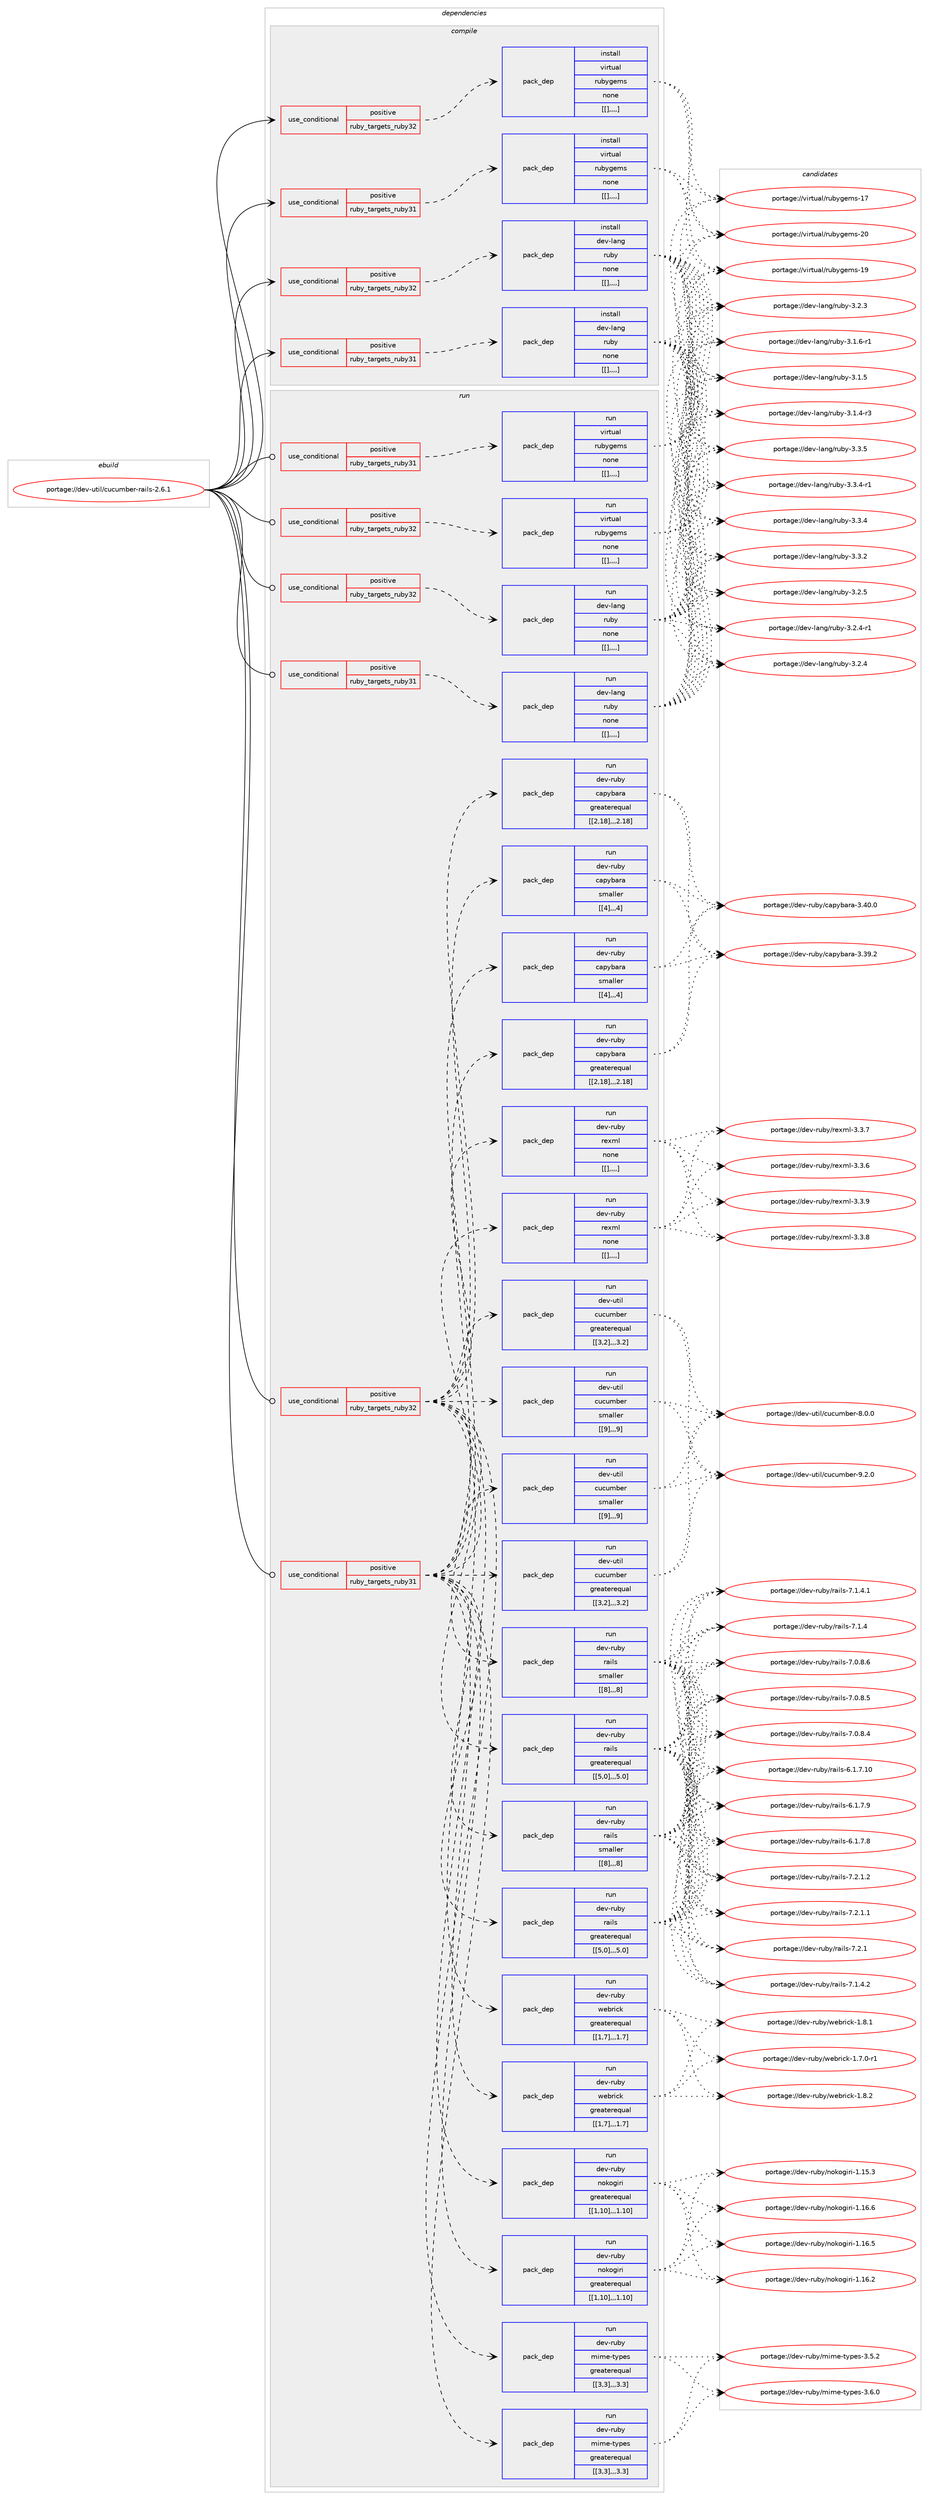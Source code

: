 digraph prolog {

# *************
# Graph options
# *************

newrank=true;
concentrate=true;
compound=true;
graph [rankdir=LR,fontname=Helvetica,fontsize=10,ranksep=1.5];#, ranksep=2.5, nodesep=0.2];
edge  [arrowhead=vee];
node  [fontname=Helvetica,fontsize=10];

# **********
# The ebuild
# **********

subgraph cluster_leftcol {
color=gray;
label=<<i>ebuild</i>>;
id [label="portage://dev-util/cucumber-rails-2.6.1", color=red, width=4, href="../dev-util/cucumber-rails-2.6.1.svg"];
}

# ****************
# The dependencies
# ****************

subgraph cluster_midcol {
color=gray;
label=<<i>dependencies</i>>;
subgraph cluster_compile {
fillcolor="#eeeeee";
style=filled;
label=<<i>compile</i>>;
subgraph cond64695 {
dependency225373 [label=<<TABLE BORDER="0" CELLBORDER="1" CELLSPACING="0" CELLPADDING="4"><TR><TD ROWSPAN="3" CELLPADDING="10">use_conditional</TD></TR><TR><TD>positive</TD></TR><TR><TD>ruby_targets_ruby31</TD></TR></TABLE>>, shape=none, color=red];
subgraph pack159176 {
dependency225376 [label=<<TABLE BORDER="0" CELLBORDER="1" CELLSPACING="0" CELLPADDING="4" WIDTH="220"><TR><TD ROWSPAN="6" CELLPADDING="30">pack_dep</TD></TR><TR><TD WIDTH="110">install</TD></TR><TR><TD>dev-lang</TD></TR><TR><TD>ruby</TD></TR><TR><TD>none</TD></TR><TR><TD>[[],,,,]</TD></TR></TABLE>>, shape=none, color=blue];
}
dependency225373:e -> dependency225376:w [weight=20,style="dashed",arrowhead="vee"];
}
id:e -> dependency225373:w [weight=20,style="solid",arrowhead="vee"];
subgraph cond64734 {
dependency225446 [label=<<TABLE BORDER="0" CELLBORDER="1" CELLSPACING="0" CELLPADDING="4"><TR><TD ROWSPAN="3" CELLPADDING="10">use_conditional</TD></TR><TR><TD>positive</TD></TR><TR><TD>ruby_targets_ruby31</TD></TR></TABLE>>, shape=none, color=red];
subgraph pack159242 {
dependency225522 [label=<<TABLE BORDER="0" CELLBORDER="1" CELLSPACING="0" CELLPADDING="4" WIDTH="220"><TR><TD ROWSPAN="6" CELLPADDING="30">pack_dep</TD></TR><TR><TD WIDTH="110">install</TD></TR><TR><TD>virtual</TD></TR><TR><TD>rubygems</TD></TR><TR><TD>none</TD></TR><TR><TD>[[],,,,]</TD></TR></TABLE>>, shape=none, color=blue];
}
dependency225446:e -> dependency225522:w [weight=20,style="dashed",arrowhead="vee"];
}
id:e -> dependency225446:w [weight=20,style="solid",arrowhead="vee"];
subgraph cond64765 {
dependency225640 [label=<<TABLE BORDER="0" CELLBORDER="1" CELLSPACING="0" CELLPADDING="4"><TR><TD ROWSPAN="3" CELLPADDING="10">use_conditional</TD></TR><TR><TD>positive</TD></TR><TR><TD>ruby_targets_ruby32</TD></TR></TABLE>>, shape=none, color=red];
subgraph pack159336 {
dependency225649 [label=<<TABLE BORDER="0" CELLBORDER="1" CELLSPACING="0" CELLPADDING="4" WIDTH="220"><TR><TD ROWSPAN="6" CELLPADDING="30">pack_dep</TD></TR><TR><TD WIDTH="110">install</TD></TR><TR><TD>dev-lang</TD></TR><TR><TD>ruby</TD></TR><TR><TD>none</TD></TR><TR><TD>[[],,,,]</TD></TR></TABLE>>, shape=none, color=blue];
}
dependency225640:e -> dependency225649:w [weight=20,style="dashed",arrowhead="vee"];
}
id:e -> dependency225640:w [weight=20,style="solid",arrowhead="vee"];
subgraph cond64829 {
dependency225683 [label=<<TABLE BORDER="0" CELLBORDER="1" CELLSPACING="0" CELLPADDING="4"><TR><TD ROWSPAN="3" CELLPADDING="10">use_conditional</TD></TR><TR><TD>positive</TD></TR><TR><TD>ruby_targets_ruby32</TD></TR></TABLE>>, shape=none, color=red];
subgraph pack159369 {
dependency225764 [label=<<TABLE BORDER="0" CELLBORDER="1" CELLSPACING="0" CELLPADDING="4" WIDTH="220"><TR><TD ROWSPAN="6" CELLPADDING="30">pack_dep</TD></TR><TR><TD WIDTH="110">install</TD></TR><TR><TD>virtual</TD></TR><TR><TD>rubygems</TD></TR><TR><TD>none</TD></TR><TR><TD>[[],,,,]</TD></TR></TABLE>>, shape=none, color=blue];
}
dependency225683:e -> dependency225764:w [weight=20,style="dashed",arrowhead="vee"];
}
id:e -> dependency225683:w [weight=20,style="solid",arrowhead="vee"];
}
subgraph cluster_compileandrun {
fillcolor="#eeeeee";
style=filled;
label=<<i>compile and run</i>>;
}
subgraph cluster_run {
fillcolor="#eeeeee";
style=filled;
label=<<i>run</i>>;
subgraph cond64891 {
dependency225866 [label=<<TABLE BORDER="0" CELLBORDER="1" CELLSPACING="0" CELLPADDING="4"><TR><TD ROWSPAN="3" CELLPADDING="10">use_conditional</TD></TR><TR><TD>positive</TD></TR><TR><TD>ruby_targets_ruby31</TD></TR></TABLE>>, shape=none, color=red];
subgraph pack159475 {
dependency225871 [label=<<TABLE BORDER="0" CELLBORDER="1" CELLSPACING="0" CELLPADDING="4" WIDTH="220"><TR><TD ROWSPAN="6" CELLPADDING="30">pack_dep</TD></TR><TR><TD WIDTH="110">run</TD></TR><TR><TD>dev-lang</TD></TR><TR><TD>ruby</TD></TR><TR><TD>none</TD></TR><TR><TD>[[],,,,]</TD></TR></TABLE>>, shape=none, color=blue];
}
dependency225866:e -> dependency225871:w [weight=20,style="dashed",arrowhead="vee"];
}
id:e -> dependency225866:w [weight=20,style="solid",arrowhead="odot"];
subgraph cond64901 {
dependency225877 [label=<<TABLE BORDER="0" CELLBORDER="1" CELLSPACING="0" CELLPADDING="4"><TR><TD ROWSPAN="3" CELLPADDING="10">use_conditional</TD></TR><TR><TD>positive</TD></TR><TR><TD>ruby_targets_ruby31</TD></TR></TABLE>>, shape=none, color=red];
subgraph pack159498 {
dependency225942 [label=<<TABLE BORDER="0" CELLBORDER="1" CELLSPACING="0" CELLPADDING="4" WIDTH="220"><TR><TD ROWSPAN="6" CELLPADDING="30">pack_dep</TD></TR><TR><TD WIDTH="110">run</TD></TR><TR><TD>dev-ruby</TD></TR><TR><TD>capybara</TD></TR><TR><TD>greaterequal</TD></TR><TR><TD>[[2,18],,,2.18]</TD></TR></TABLE>>, shape=none, color=blue];
}
dependency225877:e -> dependency225942:w [weight=20,style="dashed",arrowhead="vee"];
subgraph pack159538 {
dependency225982 [label=<<TABLE BORDER="0" CELLBORDER="1" CELLSPACING="0" CELLPADDING="4" WIDTH="220"><TR><TD ROWSPAN="6" CELLPADDING="30">pack_dep</TD></TR><TR><TD WIDTH="110">run</TD></TR><TR><TD>dev-ruby</TD></TR><TR><TD>capybara</TD></TR><TR><TD>smaller</TD></TR><TR><TD>[[4],,,4]</TD></TR></TABLE>>, shape=none, color=blue];
}
dependency225877:e -> dependency225982:w [weight=20,style="dashed",arrowhead="vee"];
subgraph pack159563 {
dependency226066 [label=<<TABLE BORDER="0" CELLBORDER="1" CELLSPACING="0" CELLPADDING="4" WIDTH="220"><TR><TD ROWSPAN="6" CELLPADDING="30">pack_dep</TD></TR><TR><TD WIDTH="110">run</TD></TR><TR><TD>dev-util</TD></TR><TR><TD>cucumber</TD></TR><TR><TD>greaterequal</TD></TR><TR><TD>[[3,2],,,3.2]</TD></TR></TABLE>>, shape=none, color=blue];
}
dependency225877:e -> dependency226066:w [weight=20,style="dashed",arrowhead="vee"];
subgraph pack159608 {
dependency226096 [label=<<TABLE BORDER="0" CELLBORDER="1" CELLSPACING="0" CELLPADDING="4" WIDTH="220"><TR><TD ROWSPAN="6" CELLPADDING="30">pack_dep</TD></TR><TR><TD WIDTH="110">run</TD></TR><TR><TD>dev-util</TD></TR><TR><TD>cucumber</TD></TR><TR><TD>smaller</TD></TR><TR><TD>[[9],,,9]</TD></TR></TABLE>>, shape=none, color=blue];
}
dependency225877:e -> dependency226096:w [weight=20,style="dashed",arrowhead="vee"];
subgraph pack159638 {
dependency226128 [label=<<TABLE BORDER="0" CELLBORDER="1" CELLSPACING="0" CELLPADDING="4" WIDTH="220"><TR><TD ROWSPAN="6" CELLPADDING="30">pack_dep</TD></TR><TR><TD WIDTH="110">run</TD></TR><TR><TD>dev-ruby</TD></TR><TR><TD>mime-types</TD></TR><TR><TD>greaterequal</TD></TR><TR><TD>[[3,3],,,3.3]</TD></TR></TABLE>>, shape=none, color=blue];
}
dependency225877:e -> dependency226128:w [weight=20,style="dashed",arrowhead="vee"];
subgraph pack159650 {
dependency226145 [label=<<TABLE BORDER="0" CELLBORDER="1" CELLSPACING="0" CELLPADDING="4" WIDTH="220"><TR><TD ROWSPAN="6" CELLPADDING="30">pack_dep</TD></TR><TR><TD WIDTH="110">run</TD></TR><TR><TD>dev-ruby</TD></TR><TR><TD>nokogiri</TD></TR><TR><TD>greaterequal</TD></TR><TR><TD>[[1,10],,,1.10]</TD></TR></TABLE>>, shape=none, color=blue];
}
dependency225877:e -> dependency226145:w [weight=20,style="dashed",arrowhead="vee"];
subgraph pack159665 {
dependency226217 [label=<<TABLE BORDER="0" CELLBORDER="1" CELLSPACING="0" CELLPADDING="4" WIDTH="220"><TR><TD ROWSPAN="6" CELLPADDING="30">pack_dep</TD></TR><TR><TD WIDTH="110">run</TD></TR><TR><TD>dev-ruby</TD></TR><TR><TD>rails</TD></TR><TR><TD>greaterequal</TD></TR><TR><TD>[[5,0],,,5.0]</TD></TR></TABLE>>, shape=none, color=blue];
}
dependency225877:e -> dependency226217:w [weight=20,style="dashed",arrowhead="vee"];
subgraph pack159703 {
dependency226237 [label=<<TABLE BORDER="0" CELLBORDER="1" CELLSPACING="0" CELLPADDING="4" WIDTH="220"><TR><TD ROWSPAN="6" CELLPADDING="30">pack_dep</TD></TR><TR><TD WIDTH="110">run</TD></TR><TR><TD>dev-ruby</TD></TR><TR><TD>rails</TD></TR><TR><TD>smaller</TD></TR><TR><TD>[[8],,,8]</TD></TR></TABLE>>, shape=none, color=blue];
}
dependency225877:e -> dependency226237:w [weight=20,style="dashed",arrowhead="vee"];
subgraph pack159729 {
dependency226277 [label=<<TABLE BORDER="0" CELLBORDER="1" CELLSPACING="0" CELLPADDING="4" WIDTH="220"><TR><TD ROWSPAN="6" CELLPADDING="30">pack_dep</TD></TR><TR><TD WIDTH="110">run</TD></TR><TR><TD>dev-ruby</TD></TR><TR><TD>rexml</TD></TR><TR><TD>none</TD></TR><TR><TD>[[],,,,]</TD></TR></TABLE>>, shape=none, color=blue];
}
dependency225877:e -> dependency226277:w [weight=20,style="dashed",arrowhead="vee"];
subgraph pack159769 {
dependency226358 [label=<<TABLE BORDER="0" CELLBORDER="1" CELLSPACING="0" CELLPADDING="4" WIDTH="220"><TR><TD ROWSPAN="6" CELLPADDING="30">pack_dep</TD></TR><TR><TD WIDTH="110">run</TD></TR><TR><TD>dev-ruby</TD></TR><TR><TD>webrick</TD></TR><TR><TD>greaterequal</TD></TR><TR><TD>[[1,7],,,1.7]</TD></TR></TABLE>>, shape=none, color=blue];
}
dependency225877:e -> dependency226358:w [weight=20,style="dashed",arrowhead="vee"];
}
id:e -> dependency225877:w [weight=20,style="solid",arrowhead="odot"];
subgraph cond65073 {
dependency226397 [label=<<TABLE BORDER="0" CELLBORDER="1" CELLSPACING="0" CELLPADDING="4"><TR><TD ROWSPAN="3" CELLPADDING="10">use_conditional</TD></TR><TR><TD>positive</TD></TR><TR><TD>ruby_targets_ruby31</TD></TR></TABLE>>, shape=none, color=red];
subgraph pack159831 {
dependency226427 [label=<<TABLE BORDER="0" CELLBORDER="1" CELLSPACING="0" CELLPADDING="4" WIDTH="220"><TR><TD ROWSPAN="6" CELLPADDING="30">pack_dep</TD></TR><TR><TD WIDTH="110">run</TD></TR><TR><TD>virtual</TD></TR><TR><TD>rubygems</TD></TR><TR><TD>none</TD></TR><TR><TD>[[],,,,]</TD></TR></TABLE>>, shape=none, color=blue];
}
dependency226397:e -> dependency226427:w [weight=20,style="dashed",arrowhead="vee"];
}
id:e -> dependency226397:w [weight=20,style="solid",arrowhead="odot"];
subgraph cond65099 {
dependency226470 [label=<<TABLE BORDER="0" CELLBORDER="1" CELLSPACING="0" CELLPADDING="4"><TR><TD ROWSPAN="3" CELLPADDING="10">use_conditional</TD></TR><TR><TD>positive</TD></TR><TR><TD>ruby_targets_ruby32</TD></TR></TABLE>>, shape=none, color=red];
subgraph pack159865 {
dependency226472 [label=<<TABLE BORDER="0" CELLBORDER="1" CELLSPACING="0" CELLPADDING="4" WIDTH="220"><TR><TD ROWSPAN="6" CELLPADDING="30">pack_dep</TD></TR><TR><TD WIDTH="110">run</TD></TR><TR><TD>dev-lang</TD></TR><TR><TD>ruby</TD></TR><TR><TD>none</TD></TR><TR><TD>[[],,,,]</TD></TR></TABLE>>, shape=none, color=blue];
}
dependency226470:e -> dependency226472:w [weight=20,style="dashed",arrowhead="vee"];
}
id:e -> dependency226470:w [weight=20,style="solid",arrowhead="odot"];
subgraph cond65131 {
dependency226563 [label=<<TABLE BORDER="0" CELLBORDER="1" CELLSPACING="0" CELLPADDING="4"><TR><TD ROWSPAN="3" CELLPADDING="10">use_conditional</TD></TR><TR><TD>positive</TD></TR><TR><TD>ruby_targets_ruby32</TD></TR></TABLE>>, shape=none, color=red];
subgraph pack159935 {
dependency226591 [label=<<TABLE BORDER="0" CELLBORDER="1" CELLSPACING="0" CELLPADDING="4" WIDTH="220"><TR><TD ROWSPAN="6" CELLPADDING="30">pack_dep</TD></TR><TR><TD WIDTH="110">run</TD></TR><TR><TD>dev-ruby</TD></TR><TR><TD>capybara</TD></TR><TR><TD>greaterequal</TD></TR><TR><TD>[[2,18],,,2.18]</TD></TR></TABLE>>, shape=none, color=blue];
}
dependency226563:e -> dependency226591:w [weight=20,style="dashed",arrowhead="vee"];
subgraph pack159969 {
dependency226639 [label=<<TABLE BORDER="0" CELLBORDER="1" CELLSPACING="0" CELLPADDING="4" WIDTH="220"><TR><TD ROWSPAN="6" CELLPADDING="30">pack_dep</TD></TR><TR><TD WIDTH="110">run</TD></TR><TR><TD>dev-ruby</TD></TR><TR><TD>capybara</TD></TR><TR><TD>smaller</TD></TR><TR><TD>[[4],,,4]</TD></TR></TABLE>>, shape=none, color=blue];
}
dependency226563:e -> dependency226639:w [weight=20,style="dashed",arrowhead="vee"];
subgraph pack160014 {
dependency226706 [label=<<TABLE BORDER="0" CELLBORDER="1" CELLSPACING="0" CELLPADDING="4" WIDTH="220"><TR><TD ROWSPAN="6" CELLPADDING="30">pack_dep</TD></TR><TR><TD WIDTH="110">run</TD></TR><TR><TD>dev-util</TD></TR><TR><TD>cucumber</TD></TR><TR><TD>greaterequal</TD></TR><TR><TD>[[3,2],,,3.2]</TD></TR></TABLE>>, shape=none, color=blue];
}
dependency226563:e -> dependency226706:w [weight=20,style="dashed",arrowhead="vee"];
subgraph pack160059 {
dependency226745 [label=<<TABLE BORDER="0" CELLBORDER="1" CELLSPACING="0" CELLPADDING="4" WIDTH="220"><TR><TD ROWSPAN="6" CELLPADDING="30">pack_dep</TD></TR><TR><TD WIDTH="110">run</TD></TR><TR><TD>dev-util</TD></TR><TR><TD>cucumber</TD></TR><TR><TD>smaller</TD></TR><TR><TD>[[9],,,9]</TD></TR></TABLE>>, shape=none, color=blue];
}
dependency226563:e -> dependency226745:w [weight=20,style="dashed",arrowhead="vee"];
subgraph pack160062 {
dependency226747 [label=<<TABLE BORDER="0" CELLBORDER="1" CELLSPACING="0" CELLPADDING="4" WIDTH="220"><TR><TD ROWSPAN="6" CELLPADDING="30">pack_dep</TD></TR><TR><TD WIDTH="110">run</TD></TR><TR><TD>dev-ruby</TD></TR><TR><TD>mime-types</TD></TR><TR><TD>greaterequal</TD></TR><TR><TD>[[3,3],,,3.3]</TD></TR></TABLE>>, shape=none, color=blue];
}
dependency226563:e -> dependency226747:w [weight=20,style="dashed",arrowhead="vee"];
subgraph pack160064 {
dependency226754 [label=<<TABLE BORDER="0" CELLBORDER="1" CELLSPACING="0" CELLPADDING="4" WIDTH="220"><TR><TD ROWSPAN="6" CELLPADDING="30">pack_dep</TD></TR><TR><TD WIDTH="110">run</TD></TR><TR><TD>dev-ruby</TD></TR><TR><TD>nokogiri</TD></TR><TR><TD>greaterequal</TD></TR><TR><TD>[[1,10],,,1.10]</TD></TR></TABLE>>, shape=none, color=blue];
}
dependency226563:e -> dependency226754:w [weight=20,style="dashed",arrowhead="vee"];
subgraph pack160078 {
dependency226771 [label=<<TABLE BORDER="0" CELLBORDER="1" CELLSPACING="0" CELLPADDING="4" WIDTH="220"><TR><TD ROWSPAN="6" CELLPADDING="30">pack_dep</TD></TR><TR><TD WIDTH="110">run</TD></TR><TR><TD>dev-ruby</TD></TR><TR><TD>rails</TD></TR><TR><TD>greaterequal</TD></TR><TR><TD>[[5,0],,,5.0]</TD></TR></TABLE>>, shape=none, color=blue];
}
dependency226563:e -> dependency226771:w [weight=20,style="dashed",arrowhead="vee"];
subgraph pack160081 {
dependency226810 [label=<<TABLE BORDER="0" CELLBORDER="1" CELLSPACING="0" CELLPADDING="4" WIDTH="220"><TR><TD ROWSPAN="6" CELLPADDING="30">pack_dep</TD></TR><TR><TD WIDTH="110">run</TD></TR><TR><TD>dev-ruby</TD></TR><TR><TD>rails</TD></TR><TR><TD>smaller</TD></TR><TR><TD>[[8],,,8]</TD></TR></TABLE>>, shape=none, color=blue];
}
dependency226563:e -> dependency226810:w [weight=20,style="dashed",arrowhead="vee"];
subgraph pack160143 {
dependency226897 [label=<<TABLE BORDER="0" CELLBORDER="1" CELLSPACING="0" CELLPADDING="4" WIDTH="220"><TR><TD ROWSPAN="6" CELLPADDING="30">pack_dep</TD></TR><TR><TD WIDTH="110">run</TD></TR><TR><TD>dev-ruby</TD></TR><TR><TD>rexml</TD></TR><TR><TD>none</TD></TR><TR><TD>[[],,,,]</TD></TR></TABLE>>, shape=none, color=blue];
}
dependency226563:e -> dependency226897:w [weight=20,style="dashed",arrowhead="vee"];
subgraph pack160158 {
dependency226902 [label=<<TABLE BORDER="0" CELLBORDER="1" CELLSPACING="0" CELLPADDING="4" WIDTH="220"><TR><TD ROWSPAN="6" CELLPADDING="30">pack_dep</TD></TR><TR><TD WIDTH="110">run</TD></TR><TR><TD>dev-ruby</TD></TR><TR><TD>webrick</TD></TR><TR><TD>greaterequal</TD></TR><TR><TD>[[1,7],,,1.7]</TD></TR></TABLE>>, shape=none, color=blue];
}
dependency226563:e -> dependency226902:w [weight=20,style="dashed",arrowhead="vee"];
}
id:e -> dependency226563:w [weight=20,style="solid",arrowhead="odot"];
subgraph cond65247 {
dependency226944 [label=<<TABLE BORDER="0" CELLBORDER="1" CELLSPACING="0" CELLPADDING="4"><TR><TD ROWSPAN="3" CELLPADDING="10">use_conditional</TD></TR><TR><TD>positive</TD></TR><TR><TD>ruby_targets_ruby32</TD></TR></TABLE>>, shape=none, color=red];
subgraph pack160188 {
dependency226947 [label=<<TABLE BORDER="0" CELLBORDER="1" CELLSPACING="0" CELLPADDING="4" WIDTH="220"><TR><TD ROWSPAN="6" CELLPADDING="30">pack_dep</TD></TR><TR><TD WIDTH="110">run</TD></TR><TR><TD>virtual</TD></TR><TR><TD>rubygems</TD></TR><TR><TD>none</TD></TR><TR><TD>[[],,,,]</TD></TR></TABLE>>, shape=none, color=blue];
}
dependency226944:e -> dependency226947:w [weight=20,style="dashed",arrowhead="vee"];
}
id:e -> dependency226944:w [weight=20,style="solid",arrowhead="odot"];
}
}

# **************
# The candidates
# **************

subgraph cluster_choices {
rank=same;
color=gray;
label=<<i>candidates</i>>;

subgraph choice159779 {
color=black;
nodesep=1;
choice10010111845108971101034711411798121455146514653 [label="portage://dev-lang/ruby-3.3.5", color=red, width=4,href="../dev-lang/ruby-3.3.5.svg"];
choice100101118451089711010347114117981214551465146524511449 [label="portage://dev-lang/ruby-3.3.4-r1", color=red, width=4,href="../dev-lang/ruby-3.3.4-r1.svg"];
choice10010111845108971101034711411798121455146514652 [label="portage://dev-lang/ruby-3.3.4", color=red, width=4,href="../dev-lang/ruby-3.3.4.svg"];
choice10010111845108971101034711411798121455146514650 [label="portage://dev-lang/ruby-3.3.2", color=red, width=4,href="../dev-lang/ruby-3.3.2.svg"];
choice10010111845108971101034711411798121455146504653 [label="portage://dev-lang/ruby-3.2.5", color=red, width=4,href="../dev-lang/ruby-3.2.5.svg"];
choice100101118451089711010347114117981214551465046524511449 [label="portage://dev-lang/ruby-3.2.4-r1", color=red, width=4,href="../dev-lang/ruby-3.2.4-r1.svg"];
choice10010111845108971101034711411798121455146504652 [label="portage://dev-lang/ruby-3.2.4", color=red, width=4,href="../dev-lang/ruby-3.2.4.svg"];
choice10010111845108971101034711411798121455146504651 [label="portage://dev-lang/ruby-3.2.3", color=red, width=4,href="../dev-lang/ruby-3.2.3.svg"];
choice100101118451089711010347114117981214551464946544511449 [label="portage://dev-lang/ruby-3.1.6-r1", color=red, width=4,href="../dev-lang/ruby-3.1.6-r1.svg"];
choice10010111845108971101034711411798121455146494653 [label="portage://dev-lang/ruby-3.1.5", color=red, width=4,href="../dev-lang/ruby-3.1.5.svg"];
choice100101118451089711010347114117981214551464946524511451 [label="portage://dev-lang/ruby-3.1.4-r3", color=red, width=4,href="../dev-lang/ruby-3.1.4-r3.svg"];
dependency225376:e -> choice10010111845108971101034711411798121455146514653:w [style=dotted,weight="100"];
dependency225376:e -> choice100101118451089711010347114117981214551465146524511449:w [style=dotted,weight="100"];
dependency225376:e -> choice10010111845108971101034711411798121455146514652:w [style=dotted,weight="100"];
dependency225376:e -> choice10010111845108971101034711411798121455146514650:w [style=dotted,weight="100"];
dependency225376:e -> choice10010111845108971101034711411798121455146504653:w [style=dotted,weight="100"];
dependency225376:e -> choice100101118451089711010347114117981214551465046524511449:w [style=dotted,weight="100"];
dependency225376:e -> choice10010111845108971101034711411798121455146504652:w [style=dotted,weight="100"];
dependency225376:e -> choice10010111845108971101034711411798121455146504651:w [style=dotted,weight="100"];
dependency225376:e -> choice100101118451089711010347114117981214551464946544511449:w [style=dotted,weight="100"];
dependency225376:e -> choice10010111845108971101034711411798121455146494653:w [style=dotted,weight="100"];
dependency225376:e -> choice100101118451089711010347114117981214551464946524511451:w [style=dotted,weight="100"];
}
subgraph choice159811 {
color=black;
nodesep=1;
choice118105114116117971084711411798121103101109115455048 [label="portage://virtual/rubygems-20", color=red, width=4,href="../virtual/rubygems-20.svg"];
choice118105114116117971084711411798121103101109115454957 [label="portage://virtual/rubygems-19", color=red, width=4,href="../virtual/rubygems-19.svg"];
choice118105114116117971084711411798121103101109115454955 [label="portage://virtual/rubygems-17", color=red, width=4,href="../virtual/rubygems-17.svg"];
dependency225522:e -> choice118105114116117971084711411798121103101109115455048:w [style=dotted,weight="100"];
dependency225522:e -> choice118105114116117971084711411798121103101109115454957:w [style=dotted,weight="100"];
dependency225522:e -> choice118105114116117971084711411798121103101109115454955:w [style=dotted,weight="100"];
}
subgraph choice159816 {
color=black;
nodesep=1;
choice10010111845108971101034711411798121455146514653 [label="portage://dev-lang/ruby-3.3.5", color=red, width=4,href="../dev-lang/ruby-3.3.5.svg"];
choice100101118451089711010347114117981214551465146524511449 [label="portage://dev-lang/ruby-3.3.4-r1", color=red, width=4,href="../dev-lang/ruby-3.3.4-r1.svg"];
choice10010111845108971101034711411798121455146514652 [label="portage://dev-lang/ruby-3.3.4", color=red, width=4,href="../dev-lang/ruby-3.3.4.svg"];
choice10010111845108971101034711411798121455146514650 [label="portage://dev-lang/ruby-3.3.2", color=red, width=4,href="../dev-lang/ruby-3.3.2.svg"];
choice10010111845108971101034711411798121455146504653 [label="portage://dev-lang/ruby-3.2.5", color=red, width=4,href="../dev-lang/ruby-3.2.5.svg"];
choice100101118451089711010347114117981214551465046524511449 [label="portage://dev-lang/ruby-3.2.4-r1", color=red, width=4,href="../dev-lang/ruby-3.2.4-r1.svg"];
choice10010111845108971101034711411798121455146504652 [label="portage://dev-lang/ruby-3.2.4", color=red, width=4,href="../dev-lang/ruby-3.2.4.svg"];
choice10010111845108971101034711411798121455146504651 [label="portage://dev-lang/ruby-3.2.3", color=red, width=4,href="../dev-lang/ruby-3.2.3.svg"];
choice100101118451089711010347114117981214551464946544511449 [label="portage://dev-lang/ruby-3.1.6-r1", color=red, width=4,href="../dev-lang/ruby-3.1.6-r1.svg"];
choice10010111845108971101034711411798121455146494653 [label="portage://dev-lang/ruby-3.1.5", color=red, width=4,href="../dev-lang/ruby-3.1.5.svg"];
choice100101118451089711010347114117981214551464946524511451 [label="portage://dev-lang/ruby-3.1.4-r3", color=red, width=4,href="../dev-lang/ruby-3.1.4-r3.svg"];
dependency225649:e -> choice10010111845108971101034711411798121455146514653:w [style=dotted,weight="100"];
dependency225649:e -> choice100101118451089711010347114117981214551465146524511449:w [style=dotted,weight="100"];
dependency225649:e -> choice10010111845108971101034711411798121455146514652:w [style=dotted,weight="100"];
dependency225649:e -> choice10010111845108971101034711411798121455146514650:w [style=dotted,weight="100"];
dependency225649:e -> choice10010111845108971101034711411798121455146504653:w [style=dotted,weight="100"];
dependency225649:e -> choice100101118451089711010347114117981214551465046524511449:w [style=dotted,weight="100"];
dependency225649:e -> choice10010111845108971101034711411798121455146504652:w [style=dotted,weight="100"];
dependency225649:e -> choice10010111845108971101034711411798121455146504651:w [style=dotted,weight="100"];
dependency225649:e -> choice100101118451089711010347114117981214551464946544511449:w [style=dotted,weight="100"];
dependency225649:e -> choice10010111845108971101034711411798121455146494653:w [style=dotted,weight="100"];
dependency225649:e -> choice100101118451089711010347114117981214551464946524511451:w [style=dotted,weight="100"];
}
subgraph choice159853 {
color=black;
nodesep=1;
choice118105114116117971084711411798121103101109115455048 [label="portage://virtual/rubygems-20", color=red, width=4,href="../virtual/rubygems-20.svg"];
choice118105114116117971084711411798121103101109115454957 [label="portage://virtual/rubygems-19", color=red, width=4,href="../virtual/rubygems-19.svg"];
choice118105114116117971084711411798121103101109115454955 [label="portage://virtual/rubygems-17", color=red, width=4,href="../virtual/rubygems-17.svg"];
dependency225764:e -> choice118105114116117971084711411798121103101109115455048:w [style=dotted,weight="100"];
dependency225764:e -> choice118105114116117971084711411798121103101109115454957:w [style=dotted,weight="100"];
dependency225764:e -> choice118105114116117971084711411798121103101109115454955:w [style=dotted,weight="100"];
}
subgraph choice159856 {
color=black;
nodesep=1;
choice10010111845108971101034711411798121455146514653 [label="portage://dev-lang/ruby-3.3.5", color=red, width=4,href="../dev-lang/ruby-3.3.5.svg"];
choice100101118451089711010347114117981214551465146524511449 [label="portage://dev-lang/ruby-3.3.4-r1", color=red, width=4,href="../dev-lang/ruby-3.3.4-r1.svg"];
choice10010111845108971101034711411798121455146514652 [label="portage://dev-lang/ruby-3.3.4", color=red, width=4,href="../dev-lang/ruby-3.3.4.svg"];
choice10010111845108971101034711411798121455146514650 [label="portage://dev-lang/ruby-3.3.2", color=red, width=4,href="../dev-lang/ruby-3.3.2.svg"];
choice10010111845108971101034711411798121455146504653 [label="portage://dev-lang/ruby-3.2.5", color=red, width=4,href="../dev-lang/ruby-3.2.5.svg"];
choice100101118451089711010347114117981214551465046524511449 [label="portage://dev-lang/ruby-3.2.4-r1", color=red, width=4,href="../dev-lang/ruby-3.2.4-r1.svg"];
choice10010111845108971101034711411798121455146504652 [label="portage://dev-lang/ruby-3.2.4", color=red, width=4,href="../dev-lang/ruby-3.2.4.svg"];
choice10010111845108971101034711411798121455146504651 [label="portage://dev-lang/ruby-3.2.3", color=red, width=4,href="../dev-lang/ruby-3.2.3.svg"];
choice100101118451089711010347114117981214551464946544511449 [label="portage://dev-lang/ruby-3.1.6-r1", color=red, width=4,href="../dev-lang/ruby-3.1.6-r1.svg"];
choice10010111845108971101034711411798121455146494653 [label="portage://dev-lang/ruby-3.1.5", color=red, width=4,href="../dev-lang/ruby-3.1.5.svg"];
choice100101118451089711010347114117981214551464946524511451 [label="portage://dev-lang/ruby-3.1.4-r3", color=red, width=4,href="../dev-lang/ruby-3.1.4-r3.svg"];
dependency225871:e -> choice10010111845108971101034711411798121455146514653:w [style=dotted,weight="100"];
dependency225871:e -> choice100101118451089711010347114117981214551465146524511449:w [style=dotted,weight="100"];
dependency225871:e -> choice10010111845108971101034711411798121455146514652:w [style=dotted,weight="100"];
dependency225871:e -> choice10010111845108971101034711411798121455146514650:w [style=dotted,weight="100"];
dependency225871:e -> choice10010111845108971101034711411798121455146504653:w [style=dotted,weight="100"];
dependency225871:e -> choice100101118451089711010347114117981214551465046524511449:w [style=dotted,weight="100"];
dependency225871:e -> choice10010111845108971101034711411798121455146504652:w [style=dotted,weight="100"];
dependency225871:e -> choice10010111845108971101034711411798121455146504651:w [style=dotted,weight="100"];
dependency225871:e -> choice100101118451089711010347114117981214551464946544511449:w [style=dotted,weight="100"];
dependency225871:e -> choice10010111845108971101034711411798121455146494653:w [style=dotted,weight="100"];
dependency225871:e -> choice100101118451089711010347114117981214551464946524511451:w [style=dotted,weight="100"];
}
subgraph choice159877 {
color=black;
nodesep=1;
choice100101118451141179812147999711212198971149745514652484648 [label="portage://dev-ruby/capybara-3.40.0", color=red, width=4,href="../dev-ruby/capybara-3.40.0.svg"];
choice100101118451141179812147999711212198971149745514651574650 [label="portage://dev-ruby/capybara-3.39.2", color=red, width=4,href="../dev-ruby/capybara-3.39.2.svg"];
dependency225942:e -> choice100101118451141179812147999711212198971149745514652484648:w [style=dotted,weight="100"];
dependency225942:e -> choice100101118451141179812147999711212198971149745514651574650:w [style=dotted,weight="100"];
}
subgraph choice159894 {
color=black;
nodesep=1;
choice100101118451141179812147999711212198971149745514652484648 [label="portage://dev-ruby/capybara-3.40.0", color=red, width=4,href="../dev-ruby/capybara-3.40.0.svg"];
choice100101118451141179812147999711212198971149745514651574650 [label="portage://dev-ruby/capybara-3.39.2", color=red, width=4,href="../dev-ruby/capybara-3.39.2.svg"];
dependency225982:e -> choice100101118451141179812147999711212198971149745514652484648:w [style=dotted,weight="100"];
dependency225982:e -> choice100101118451141179812147999711212198971149745514651574650:w [style=dotted,weight="100"];
}
subgraph choice159964 {
color=black;
nodesep=1;
choice1001011184511711610510847991179911710998101114455746504648 [label="portage://dev-util/cucumber-9.2.0", color=red, width=4,href="../dev-util/cucumber-9.2.0.svg"];
choice1001011184511711610510847991179911710998101114455646484648 [label="portage://dev-util/cucumber-8.0.0", color=red, width=4,href="../dev-util/cucumber-8.0.0.svg"];
dependency226066:e -> choice1001011184511711610510847991179911710998101114455746504648:w [style=dotted,weight="100"];
dependency226066:e -> choice1001011184511711610510847991179911710998101114455646484648:w [style=dotted,weight="100"];
}
subgraph choice159967 {
color=black;
nodesep=1;
choice1001011184511711610510847991179911710998101114455746504648 [label="portage://dev-util/cucumber-9.2.0", color=red, width=4,href="../dev-util/cucumber-9.2.0.svg"];
choice1001011184511711610510847991179911710998101114455646484648 [label="portage://dev-util/cucumber-8.0.0", color=red, width=4,href="../dev-util/cucumber-8.0.0.svg"];
dependency226096:e -> choice1001011184511711610510847991179911710998101114455746504648:w [style=dotted,weight="100"];
dependency226096:e -> choice1001011184511711610510847991179911710998101114455646484648:w [style=dotted,weight="100"];
}
subgraph choice159969 {
color=black;
nodesep=1;
choice10010111845114117981214710910510910145116121112101115455146544648 [label="portage://dev-ruby/mime-types-3.6.0", color=red, width=4,href="../dev-ruby/mime-types-3.6.0.svg"];
choice10010111845114117981214710910510910145116121112101115455146534650 [label="portage://dev-ruby/mime-types-3.5.2", color=red, width=4,href="../dev-ruby/mime-types-3.5.2.svg"];
dependency226128:e -> choice10010111845114117981214710910510910145116121112101115455146544648:w [style=dotted,weight="100"];
dependency226128:e -> choice10010111845114117981214710910510910145116121112101115455146534650:w [style=dotted,weight="100"];
}
subgraph choice160001 {
color=black;
nodesep=1;
choice10010111845114117981214711011110711110310511410545494649544654 [label="portage://dev-ruby/nokogiri-1.16.6", color=red, width=4,href="../dev-ruby/nokogiri-1.16.6.svg"];
choice10010111845114117981214711011110711110310511410545494649544653 [label="portage://dev-ruby/nokogiri-1.16.5", color=red, width=4,href="../dev-ruby/nokogiri-1.16.5.svg"];
choice10010111845114117981214711011110711110310511410545494649544650 [label="portage://dev-ruby/nokogiri-1.16.2", color=red, width=4,href="../dev-ruby/nokogiri-1.16.2.svg"];
choice10010111845114117981214711011110711110310511410545494649534651 [label="portage://dev-ruby/nokogiri-1.15.3", color=red, width=4,href="../dev-ruby/nokogiri-1.15.3.svg"];
dependency226145:e -> choice10010111845114117981214711011110711110310511410545494649544654:w [style=dotted,weight="100"];
dependency226145:e -> choice10010111845114117981214711011110711110310511410545494649544653:w [style=dotted,weight="100"];
dependency226145:e -> choice10010111845114117981214711011110711110310511410545494649544650:w [style=dotted,weight="100"];
dependency226145:e -> choice10010111845114117981214711011110711110310511410545494649534651:w [style=dotted,weight="100"];
}
subgraph choice160046 {
color=black;
nodesep=1;
choice100101118451141179812147114971051081154555465046494650 [label="portage://dev-ruby/rails-7.2.1.2", color=red, width=4,href="../dev-ruby/rails-7.2.1.2.svg"];
choice100101118451141179812147114971051081154555465046494649 [label="portage://dev-ruby/rails-7.2.1.1", color=red, width=4,href="../dev-ruby/rails-7.2.1.1.svg"];
choice10010111845114117981214711497105108115455546504649 [label="portage://dev-ruby/rails-7.2.1", color=red, width=4,href="../dev-ruby/rails-7.2.1.svg"];
choice100101118451141179812147114971051081154555464946524650 [label="portage://dev-ruby/rails-7.1.4.2", color=red, width=4,href="../dev-ruby/rails-7.1.4.2.svg"];
choice100101118451141179812147114971051081154555464946524649 [label="portage://dev-ruby/rails-7.1.4.1", color=red, width=4,href="../dev-ruby/rails-7.1.4.1.svg"];
choice10010111845114117981214711497105108115455546494652 [label="portage://dev-ruby/rails-7.1.4", color=red, width=4,href="../dev-ruby/rails-7.1.4.svg"];
choice100101118451141179812147114971051081154555464846564654 [label="portage://dev-ruby/rails-7.0.8.6", color=red, width=4,href="../dev-ruby/rails-7.0.8.6.svg"];
choice100101118451141179812147114971051081154555464846564653 [label="portage://dev-ruby/rails-7.0.8.5", color=red, width=4,href="../dev-ruby/rails-7.0.8.5.svg"];
choice100101118451141179812147114971051081154555464846564652 [label="portage://dev-ruby/rails-7.0.8.4", color=red, width=4,href="../dev-ruby/rails-7.0.8.4.svg"];
choice10010111845114117981214711497105108115455446494655464948 [label="portage://dev-ruby/rails-6.1.7.10", color=red, width=4,href="../dev-ruby/rails-6.1.7.10.svg"];
choice100101118451141179812147114971051081154554464946554657 [label="portage://dev-ruby/rails-6.1.7.9", color=red, width=4,href="../dev-ruby/rails-6.1.7.9.svg"];
choice100101118451141179812147114971051081154554464946554656 [label="portage://dev-ruby/rails-6.1.7.8", color=red, width=4,href="../dev-ruby/rails-6.1.7.8.svg"];
dependency226217:e -> choice100101118451141179812147114971051081154555465046494650:w [style=dotted,weight="100"];
dependency226217:e -> choice100101118451141179812147114971051081154555465046494649:w [style=dotted,weight="100"];
dependency226217:e -> choice10010111845114117981214711497105108115455546504649:w [style=dotted,weight="100"];
dependency226217:e -> choice100101118451141179812147114971051081154555464946524650:w [style=dotted,weight="100"];
dependency226217:e -> choice100101118451141179812147114971051081154555464946524649:w [style=dotted,weight="100"];
dependency226217:e -> choice10010111845114117981214711497105108115455546494652:w [style=dotted,weight="100"];
dependency226217:e -> choice100101118451141179812147114971051081154555464846564654:w [style=dotted,weight="100"];
dependency226217:e -> choice100101118451141179812147114971051081154555464846564653:w [style=dotted,weight="100"];
dependency226217:e -> choice100101118451141179812147114971051081154555464846564652:w [style=dotted,weight="100"];
dependency226217:e -> choice10010111845114117981214711497105108115455446494655464948:w [style=dotted,weight="100"];
dependency226217:e -> choice100101118451141179812147114971051081154554464946554657:w [style=dotted,weight="100"];
dependency226217:e -> choice100101118451141179812147114971051081154554464946554656:w [style=dotted,weight="100"];
}
subgraph choice160090 {
color=black;
nodesep=1;
choice100101118451141179812147114971051081154555465046494650 [label="portage://dev-ruby/rails-7.2.1.2", color=red, width=4,href="../dev-ruby/rails-7.2.1.2.svg"];
choice100101118451141179812147114971051081154555465046494649 [label="portage://dev-ruby/rails-7.2.1.1", color=red, width=4,href="../dev-ruby/rails-7.2.1.1.svg"];
choice10010111845114117981214711497105108115455546504649 [label="portage://dev-ruby/rails-7.2.1", color=red, width=4,href="../dev-ruby/rails-7.2.1.svg"];
choice100101118451141179812147114971051081154555464946524650 [label="portage://dev-ruby/rails-7.1.4.2", color=red, width=4,href="../dev-ruby/rails-7.1.4.2.svg"];
choice100101118451141179812147114971051081154555464946524649 [label="portage://dev-ruby/rails-7.1.4.1", color=red, width=4,href="../dev-ruby/rails-7.1.4.1.svg"];
choice10010111845114117981214711497105108115455546494652 [label="portage://dev-ruby/rails-7.1.4", color=red, width=4,href="../dev-ruby/rails-7.1.4.svg"];
choice100101118451141179812147114971051081154555464846564654 [label="portage://dev-ruby/rails-7.0.8.6", color=red, width=4,href="../dev-ruby/rails-7.0.8.6.svg"];
choice100101118451141179812147114971051081154555464846564653 [label="portage://dev-ruby/rails-7.0.8.5", color=red, width=4,href="../dev-ruby/rails-7.0.8.5.svg"];
choice100101118451141179812147114971051081154555464846564652 [label="portage://dev-ruby/rails-7.0.8.4", color=red, width=4,href="../dev-ruby/rails-7.0.8.4.svg"];
choice10010111845114117981214711497105108115455446494655464948 [label="portage://dev-ruby/rails-6.1.7.10", color=red, width=4,href="../dev-ruby/rails-6.1.7.10.svg"];
choice100101118451141179812147114971051081154554464946554657 [label="portage://dev-ruby/rails-6.1.7.9", color=red, width=4,href="../dev-ruby/rails-6.1.7.9.svg"];
choice100101118451141179812147114971051081154554464946554656 [label="portage://dev-ruby/rails-6.1.7.8", color=red, width=4,href="../dev-ruby/rails-6.1.7.8.svg"];
dependency226237:e -> choice100101118451141179812147114971051081154555465046494650:w [style=dotted,weight="100"];
dependency226237:e -> choice100101118451141179812147114971051081154555465046494649:w [style=dotted,weight="100"];
dependency226237:e -> choice10010111845114117981214711497105108115455546504649:w [style=dotted,weight="100"];
dependency226237:e -> choice100101118451141179812147114971051081154555464946524650:w [style=dotted,weight="100"];
dependency226237:e -> choice100101118451141179812147114971051081154555464946524649:w [style=dotted,weight="100"];
dependency226237:e -> choice10010111845114117981214711497105108115455546494652:w [style=dotted,weight="100"];
dependency226237:e -> choice100101118451141179812147114971051081154555464846564654:w [style=dotted,weight="100"];
dependency226237:e -> choice100101118451141179812147114971051081154555464846564653:w [style=dotted,weight="100"];
dependency226237:e -> choice100101118451141179812147114971051081154555464846564652:w [style=dotted,weight="100"];
dependency226237:e -> choice10010111845114117981214711497105108115455446494655464948:w [style=dotted,weight="100"];
dependency226237:e -> choice100101118451141179812147114971051081154554464946554657:w [style=dotted,weight="100"];
dependency226237:e -> choice100101118451141179812147114971051081154554464946554656:w [style=dotted,weight="100"];
}
subgraph choice160094 {
color=black;
nodesep=1;
choice100101118451141179812147114101120109108455146514657 [label="portage://dev-ruby/rexml-3.3.9", color=red, width=4,href="../dev-ruby/rexml-3.3.9.svg"];
choice100101118451141179812147114101120109108455146514656 [label="portage://dev-ruby/rexml-3.3.8", color=red, width=4,href="../dev-ruby/rexml-3.3.8.svg"];
choice100101118451141179812147114101120109108455146514655 [label="portage://dev-ruby/rexml-3.3.7", color=red, width=4,href="../dev-ruby/rexml-3.3.7.svg"];
choice100101118451141179812147114101120109108455146514654 [label="portage://dev-ruby/rexml-3.3.6", color=red, width=4,href="../dev-ruby/rexml-3.3.6.svg"];
dependency226277:e -> choice100101118451141179812147114101120109108455146514657:w [style=dotted,weight="100"];
dependency226277:e -> choice100101118451141179812147114101120109108455146514656:w [style=dotted,weight="100"];
dependency226277:e -> choice100101118451141179812147114101120109108455146514655:w [style=dotted,weight="100"];
dependency226277:e -> choice100101118451141179812147114101120109108455146514654:w [style=dotted,weight="100"];
}
subgraph choice160096 {
color=black;
nodesep=1;
choice1001011184511411798121471191019811410599107454946564650 [label="portage://dev-ruby/webrick-1.8.2", color=red, width=4,href="../dev-ruby/webrick-1.8.2.svg"];
choice1001011184511411798121471191019811410599107454946564649 [label="portage://dev-ruby/webrick-1.8.1", color=red, width=4,href="../dev-ruby/webrick-1.8.1.svg"];
choice10010111845114117981214711910198114105991074549465546484511449 [label="portage://dev-ruby/webrick-1.7.0-r1", color=red, width=4,href="../dev-ruby/webrick-1.7.0-r1.svg"];
dependency226358:e -> choice1001011184511411798121471191019811410599107454946564650:w [style=dotted,weight="100"];
dependency226358:e -> choice1001011184511411798121471191019811410599107454946564649:w [style=dotted,weight="100"];
dependency226358:e -> choice10010111845114117981214711910198114105991074549465546484511449:w [style=dotted,weight="100"];
}
subgraph choice160097 {
color=black;
nodesep=1;
choice118105114116117971084711411798121103101109115455048 [label="portage://virtual/rubygems-20", color=red, width=4,href="../virtual/rubygems-20.svg"];
choice118105114116117971084711411798121103101109115454957 [label="portage://virtual/rubygems-19", color=red, width=4,href="../virtual/rubygems-19.svg"];
choice118105114116117971084711411798121103101109115454955 [label="portage://virtual/rubygems-17", color=red, width=4,href="../virtual/rubygems-17.svg"];
dependency226427:e -> choice118105114116117971084711411798121103101109115455048:w [style=dotted,weight="100"];
dependency226427:e -> choice118105114116117971084711411798121103101109115454957:w [style=dotted,weight="100"];
dependency226427:e -> choice118105114116117971084711411798121103101109115454955:w [style=dotted,weight="100"];
}
subgraph choice160118 {
color=black;
nodesep=1;
choice10010111845108971101034711411798121455146514653 [label="portage://dev-lang/ruby-3.3.5", color=red, width=4,href="../dev-lang/ruby-3.3.5.svg"];
choice100101118451089711010347114117981214551465146524511449 [label="portage://dev-lang/ruby-3.3.4-r1", color=red, width=4,href="../dev-lang/ruby-3.3.4-r1.svg"];
choice10010111845108971101034711411798121455146514652 [label="portage://dev-lang/ruby-3.3.4", color=red, width=4,href="../dev-lang/ruby-3.3.4.svg"];
choice10010111845108971101034711411798121455146514650 [label="portage://dev-lang/ruby-3.3.2", color=red, width=4,href="../dev-lang/ruby-3.3.2.svg"];
choice10010111845108971101034711411798121455146504653 [label="portage://dev-lang/ruby-3.2.5", color=red, width=4,href="../dev-lang/ruby-3.2.5.svg"];
choice100101118451089711010347114117981214551465046524511449 [label="portage://dev-lang/ruby-3.2.4-r1", color=red, width=4,href="../dev-lang/ruby-3.2.4-r1.svg"];
choice10010111845108971101034711411798121455146504652 [label="portage://dev-lang/ruby-3.2.4", color=red, width=4,href="../dev-lang/ruby-3.2.4.svg"];
choice10010111845108971101034711411798121455146504651 [label="portage://dev-lang/ruby-3.2.3", color=red, width=4,href="../dev-lang/ruby-3.2.3.svg"];
choice100101118451089711010347114117981214551464946544511449 [label="portage://dev-lang/ruby-3.1.6-r1", color=red, width=4,href="../dev-lang/ruby-3.1.6-r1.svg"];
choice10010111845108971101034711411798121455146494653 [label="portage://dev-lang/ruby-3.1.5", color=red, width=4,href="../dev-lang/ruby-3.1.5.svg"];
choice100101118451089711010347114117981214551464946524511451 [label="portage://dev-lang/ruby-3.1.4-r3", color=red, width=4,href="../dev-lang/ruby-3.1.4-r3.svg"];
dependency226472:e -> choice10010111845108971101034711411798121455146514653:w [style=dotted,weight="100"];
dependency226472:e -> choice100101118451089711010347114117981214551465146524511449:w [style=dotted,weight="100"];
dependency226472:e -> choice10010111845108971101034711411798121455146514652:w [style=dotted,weight="100"];
dependency226472:e -> choice10010111845108971101034711411798121455146514650:w [style=dotted,weight="100"];
dependency226472:e -> choice10010111845108971101034711411798121455146504653:w [style=dotted,weight="100"];
dependency226472:e -> choice100101118451089711010347114117981214551465046524511449:w [style=dotted,weight="100"];
dependency226472:e -> choice10010111845108971101034711411798121455146504652:w [style=dotted,weight="100"];
dependency226472:e -> choice10010111845108971101034711411798121455146504651:w [style=dotted,weight="100"];
dependency226472:e -> choice100101118451089711010347114117981214551464946544511449:w [style=dotted,weight="100"];
dependency226472:e -> choice10010111845108971101034711411798121455146494653:w [style=dotted,weight="100"];
dependency226472:e -> choice100101118451089711010347114117981214551464946524511451:w [style=dotted,weight="100"];
}
subgraph choice160121 {
color=black;
nodesep=1;
choice100101118451141179812147999711212198971149745514652484648 [label="portage://dev-ruby/capybara-3.40.0", color=red, width=4,href="../dev-ruby/capybara-3.40.0.svg"];
choice100101118451141179812147999711212198971149745514651574650 [label="portage://dev-ruby/capybara-3.39.2", color=red, width=4,href="../dev-ruby/capybara-3.39.2.svg"];
dependency226591:e -> choice100101118451141179812147999711212198971149745514652484648:w [style=dotted,weight="100"];
dependency226591:e -> choice100101118451141179812147999711212198971149745514651574650:w [style=dotted,weight="100"];
}
subgraph choice160150 {
color=black;
nodesep=1;
choice100101118451141179812147999711212198971149745514652484648 [label="portage://dev-ruby/capybara-3.40.0", color=red, width=4,href="../dev-ruby/capybara-3.40.0.svg"];
choice100101118451141179812147999711212198971149745514651574650 [label="portage://dev-ruby/capybara-3.39.2", color=red, width=4,href="../dev-ruby/capybara-3.39.2.svg"];
dependency226639:e -> choice100101118451141179812147999711212198971149745514652484648:w [style=dotted,weight="100"];
dependency226639:e -> choice100101118451141179812147999711212198971149745514651574650:w [style=dotted,weight="100"];
}
subgraph choice160161 {
color=black;
nodesep=1;
choice1001011184511711610510847991179911710998101114455746504648 [label="portage://dev-util/cucumber-9.2.0", color=red, width=4,href="../dev-util/cucumber-9.2.0.svg"];
choice1001011184511711610510847991179911710998101114455646484648 [label="portage://dev-util/cucumber-8.0.0", color=red, width=4,href="../dev-util/cucumber-8.0.0.svg"];
dependency226706:e -> choice1001011184511711610510847991179911710998101114455746504648:w [style=dotted,weight="100"];
dependency226706:e -> choice1001011184511711610510847991179911710998101114455646484648:w [style=dotted,weight="100"];
}
subgraph choice160164 {
color=black;
nodesep=1;
choice1001011184511711610510847991179911710998101114455746504648 [label="portage://dev-util/cucumber-9.2.0", color=red, width=4,href="../dev-util/cucumber-9.2.0.svg"];
choice1001011184511711610510847991179911710998101114455646484648 [label="portage://dev-util/cucumber-8.0.0", color=red, width=4,href="../dev-util/cucumber-8.0.0.svg"];
dependency226745:e -> choice1001011184511711610510847991179911710998101114455746504648:w [style=dotted,weight="100"];
dependency226745:e -> choice1001011184511711610510847991179911710998101114455646484648:w [style=dotted,weight="100"];
}
subgraph choice160165 {
color=black;
nodesep=1;
choice10010111845114117981214710910510910145116121112101115455146544648 [label="portage://dev-ruby/mime-types-3.6.0", color=red, width=4,href="../dev-ruby/mime-types-3.6.0.svg"];
choice10010111845114117981214710910510910145116121112101115455146534650 [label="portage://dev-ruby/mime-types-3.5.2", color=red, width=4,href="../dev-ruby/mime-types-3.5.2.svg"];
dependency226747:e -> choice10010111845114117981214710910510910145116121112101115455146544648:w [style=dotted,weight="100"];
dependency226747:e -> choice10010111845114117981214710910510910145116121112101115455146534650:w [style=dotted,weight="100"];
}
subgraph choice160192 {
color=black;
nodesep=1;
choice10010111845114117981214711011110711110310511410545494649544654 [label="portage://dev-ruby/nokogiri-1.16.6", color=red, width=4,href="../dev-ruby/nokogiri-1.16.6.svg"];
choice10010111845114117981214711011110711110310511410545494649544653 [label="portage://dev-ruby/nokogiri-1.16.5", color=red, width=4,href="../dev-ruby/nokogiri-1.16.5.svg"];
choice10010111845114117981214711011110711110310511410545494649544650 [label="portage://dev-ruby/nokogiri-1.16.2", color=red, width=4,href="../dev-ruby/nokogiri-1.16.2.svg"];
choice10010111845114117981214711011110711110310511410545494649534651 [label="portage://dev-ruby/nokogiri-1.15.3", color=red, width=4,href="../dev-ruby/nokogiri-1.15.3.svg"];
dependency226754:e -> choice10010111845114117981214711011110711110310511410545494649544654:w [style=dotted,weight="100"];
dependency226754:e -> choice10010111845114117981214711011110711110310511410545494649544653:w [style=dotted,weight="100"];
dependency226754:e -> choice10010111845114117981214711011110711110310511410545494649544650:w [style=dotted,weight="100"];
dependency226754:e -> choice10010111845114117981214711011110711110310511410545494649534651:w [style=dotted,weight="100"];
}
subgraph choice160218 {
color=black;
nodesep=1;
choice100101118451141179812147114971051081154555465046494650 [label="portage://dev-ruby/rails-7.2.1.2", color=red, width=4,href="../dev-ruby/rails-7.2.1.2.svg"];
choice100101118451141179812147114971051081154555465046494649 [label="portage://dev-ruby/rails-7.2.1.1", color=red, width=4,href="../dev-ruby/rails-7.2.1.1.svg"];
choice10010111845114117981214711497105108115455546504649 [label="portage://dev-ruby/rails-7.2.1", color=red, width=4,href="../dev-ruby/rails-7.2.1.svg"];
choice100101118451141179812147114971051081154555464946524650 [label="portage://dev-ruby/rails-7.1.4.2", color=red, width=4,href="../dev-ruby/rails-7.1.4.2.svg"];
choice100101118451141179812147114971051081154555464946524649 [label="portage://dev-ruby/rails-7.1.4.1", color=red, width=4,href="../dev-ruby/rails-7.1.4.1.svg"];
choice10010111845114117981214711497105108115455546494652 [label="portage://dev-ruby/rails-7.1.4", color=red, width=4,href="../dev-ruby/rails-7.1.4.svg"];
choice100101118451141179812147114971051081154555464846564654 [label="portage://dev-ruby/rails-7.0.8.6", color=red, width=4,href="../dev-ruby/rails-7.0.8.6.svg"];
choice100101118451141179812147114971051081154555464846564653 [label="portage://dev-ruby/rails-7.0.8.5", color=red, width=4,href="../dev-ruby/rails-7.0.8.5.svg"];
choice100101118451141179812147114971051081154555464846564652 [label="portage://dev-ruby/rails-7.0.8.4", color=red, width=4,href="../dev-ruby/rails-7.0.8.4.svg"];
choice10010111845114117981214711497105108115455446494655464948 [label="portage://dev-ruby/rails-6.1.7.10", color=red, width=4,href="../dev-ruby/rails-6.1.7.10.svg"];
choice100101118451141179812147114971051081154554464946554657 [label="portage://dev-ruby/rails-6.1.7.9", color=red, width=4,href="../dev-ruby/rails-6.1.7.9.svg"];
choice100101118451141179812147114971051081154554464946554656 [label="portage://dev-ruby/rails-6.1.7.8", color=red, width=4,href="../dev-ruby/rails-6.1.7.8.svg"];
dependency226771:e -> choice100101118451141179812147114971051081154555465046494650:w [style=dotted,weight="100"];
dependency226771:e -> choice100101118451141179812147114971051081154555465046494649:w [style=dotted,weight="100"];
dependency226771:e -> choice10010111845114117981214711497105108115455546504649:w [style=dotted,weight="100"];
dependency226771:e -> choice100101118451141179812147114971051081154555464946524650:w [style=dotted,weight="100"];
dependency226771:e -> choice100101118451141179812147114971051081154555464946524649:w [style=dotted,weight="100"];
dependency226771:e -> choice10010111845114117981214711497105108115455546494652:w [style=dotted,weight="100"];
dependency226771:e -> choice100101118451141179812147114971051081154555464846564654:w [style=dotted,weight="100"];
dependency226771:e -> choice100101118451141179812147114971051081154555464846564653:w [style=dotted,weight="100"];
dependency226771:e -> choice100101118451141179812147114971051081154555464846564652:w [style=dotted,weight="100"];
dependency226771:e -> choice10010111845114117981214711497105108115455446494655464948:w [style=dotted,weight="100"];
dependency226771:e -> choice100101118451141179812147114971051081154554464946554657:w [style=dotted,weight="100"];
dependency226771:e -> choice100101118451141179812147114971051081154554464946554656:w [style=dotted,weight="100"];
}
subgraph choice160255 {
color=black;
nodesep=1;
choice100101118451141179812147114971051081154555465046494650 [label="portage://dev-ruby/rails-7.2.1.2", color=red, width=4,href="../dev-ruby/rails-7.2.1.2.svg"];
choice100101118451141179812147114971051081154555465046494649 [label="portage://dev-ruby/rails-7.2.1.1", color=red, width=4,href="../dev-ruby/rails-7.2.1.1.svg"];
choice10010111845114117981214711497105108115455546504649 [label="portage://dev-ruby/rails-7.2.1", color=red, width=4,href="../dev-ruby/rails-7.2.1.svg"];
choice100101118451141179812147114971051081154555464946524650 [label="portage://dev-ruby/rails-7.1.4.2", color=red, width=4,href="../dev-ruby/rails-7.1.4.2.svg"];
choice100101118451141179812147114971051081154555464946524649 [label="portage://dev-ruby/rails-7.1.4.1", color=red, width=4,href="../dev-ruby/rails-7.1.4.1.svg"];
choice10010111845114117981214711497105108115455546494652 [label="portage://dev-ruby/rails-7.1.4", color=red, width=4,href="../dev-ruby/rails-7.1.4.svg"];
choice100101118451141179812147114971051081154555464846564654 [label="portage://dev-ruby/rails-7.0.8.6", color=red, width=4,href="../dev-ruby/rails-7.0.8.6.svg"];
choice100101118451141179812147114971051081154555464846564653 [label="portage://dev-ruby/rails-7.0.8.5", color=red, width=4,href="../dev-ruby/rails-7.0.8.5.svg"];
choice100101118451141179812147114971051081154555464846564652 [label="portage://dev-ruby/rails-7.0.8.4", color=red, width=4,href="../dev-ruby/rails-7.0.8.4.svg"];
choice10010111845114117981214711497105108115455446494655464948 [label="portage://dev-ruby/rails-6.1.7.10", color=red, width=4,href="../dev-ruby/rails-6.1.7.10.svg"];
choice100101118451141179812147114971051081154554464946554657 [label="portage://dev-ruby/rails-6.1.7.9", color=red, width=4,href="../dev-ruby/rails-6.1.7.9.svg"];
choice100101118451141179812147114971051081154554464946554656 [label="portage://dev-ruby/rails-6.1.7.8", color=red, width=4,href="../dev-ruby/rails-6.1.7.8.svg"];
dependency226810:e -> choice100101118451141179812147114971051081154555465046494650:w [style=dotted,weight="100"];
dependency226810:e -> choice100101118451141179812147114971051081154555465046494649:w [style=dotted,weight="100"];
dependency226810:e -> choice10010111845114117981214711497105108115455546504649:w [style=dotted,weight="100"];
dependency226810:e -> choice100101118451141179812147114971051081154555464946524650:w [style=dotted,weight="100"];
dependency226810:e -> choice100101118451141179812147114971051081154555464946524649:w [style=dotted,weight="100"];
dependency226810:e -> choice10010111845114117981214711497105108115455546494652:w [style=dotted,weight="100"];
dependency226810:e -> choice100101118451141179812147114971051081154555464846564654:w [style=dotted,weight="100"];
dependency226810:e -> choice100101118451141179812147114971051081154555464846564653:w [style=dotted,weight="100"];
dependency226810:e -> choice100101118451141179812147114971051081154555464846564652:w [style=dotted,weight="100"];
dependency226810:e -> choice10010111845114117981214711497105108115455446494655464948:w [style=dotted,weight="100"];
dependency226810:e -> choice100101118451141179812147114971051081154554464946554657:w [style=dotted,weight="100"];
dependency226810:e -> choice100101118451141179812147114971051081154554464946554656:w [style=dotted,weight="100"];
}
subgraph choice160262 {
color=black;
nodesep=1;
choice100101118451141179812147114101120109108455146514657 [label="portage://dev-ruby/rexml-3.3.9", color=red, width=4,href="../dev-ruby/rexml-3.3.9.svg"];
choice100101118451141179812147114101120109108455146514656 [label="portage://dev-ruby/rexml-3.3.8", color=red, width=4,href="../dev-ruby/rexml-3.3.8.svg"];
choice100101118451141179812147114101120109108455146514655 [label="portage://dev-ruby/rexml-3.3.7", color=red, width=4,href="../dev-ruby/rexml-3.3.7.svg"];
choice100101118451141179812147114101120109108455146514654 [label="portage://dev-ruby/rexml-3.3.6", color=red, width=4,href="../dev-ruby/rexml-3.3.6.svg"];
dependency226897:e -> choice100101118451141179812147114101120109108455146514657:w [style=dotted,weight="100"];
dependency226897:e -> choice100101118451141179812147114101120109108455146514656:w [style=dotted,weight="100"];
dependency226897:e -> choice100101118451141179812147114101120109108455146514655:w [style=dotted,weight="100"];
dependency226897:e -> choice100101118451141179812147114101120109108455146514654:w [style=dotted,weight="100"];
}
subgraph choice160293 {
color=black;
nodesep=1;
choice1001011184511411798121471191019811410599107454946564650 [label="portage://dev-ruby/webrick-1.8.2", color=red, width=4,href="../dev-ruby/webrick-1.8.2.svg"];
choice1001011184511411798121471191019811410599107454946564649 [label="portage://dev-ruby/webrick-1.8.1", color=red, width=4,href="../dev-ruby/webrick-1.8.1.svg"];
choice10010111845114117981214711910198114105991074549465546484511449 [label="portage://dev-ruby/webrick-1.7.0-r1", color=red, width=4,href="../dev-ruby/webrick-1.7.0-r1.svg"];
dependency226902:e -> choice1001011184511411798121471191019811410599107454946564650:w [style=dotted,weight="100"];
dependency226902:e -> choice1001011184511411798121471191019811410599107454946564649:w [style=dotted,weight="100"];
dependency226902:e -> choice10010111845114117981214711910198114105991074549465546484511449:w [style=dotted,weight="100"];
}
subgraph choice160317 {
color=black;
nodesep=1;
choice118105114116117971084711411798121103101109115455048 [label="portage://virtual/rubygems-20", color=red, width=4,href="../virtual/rubygems-20.svg"];
choice118105114116117971084711411798121103101109115454957 [label="portage://virtual/rubygems-19", color=red, width=4,href="../virtual/rubygems-19.svg"];
choice118105114116117971084711411798121103101109115454955 [label="portage://virtual/rubygems-17", color=red, width=4,href="../virtual/rubygems-17.svg"];
dependency226947:e -> choice118105114116117971084711411798121103101109115455048:w [style=dotted,weight="100"];
dependency226947:e -> choice118105114116117971084711411798121103101109115454957:w [style=dotted,weight="100"];
dependency226947:e -> choice118105114116117971084711411798121103101109115454955:w [style=dotted,weight="100"];
}
}

}
